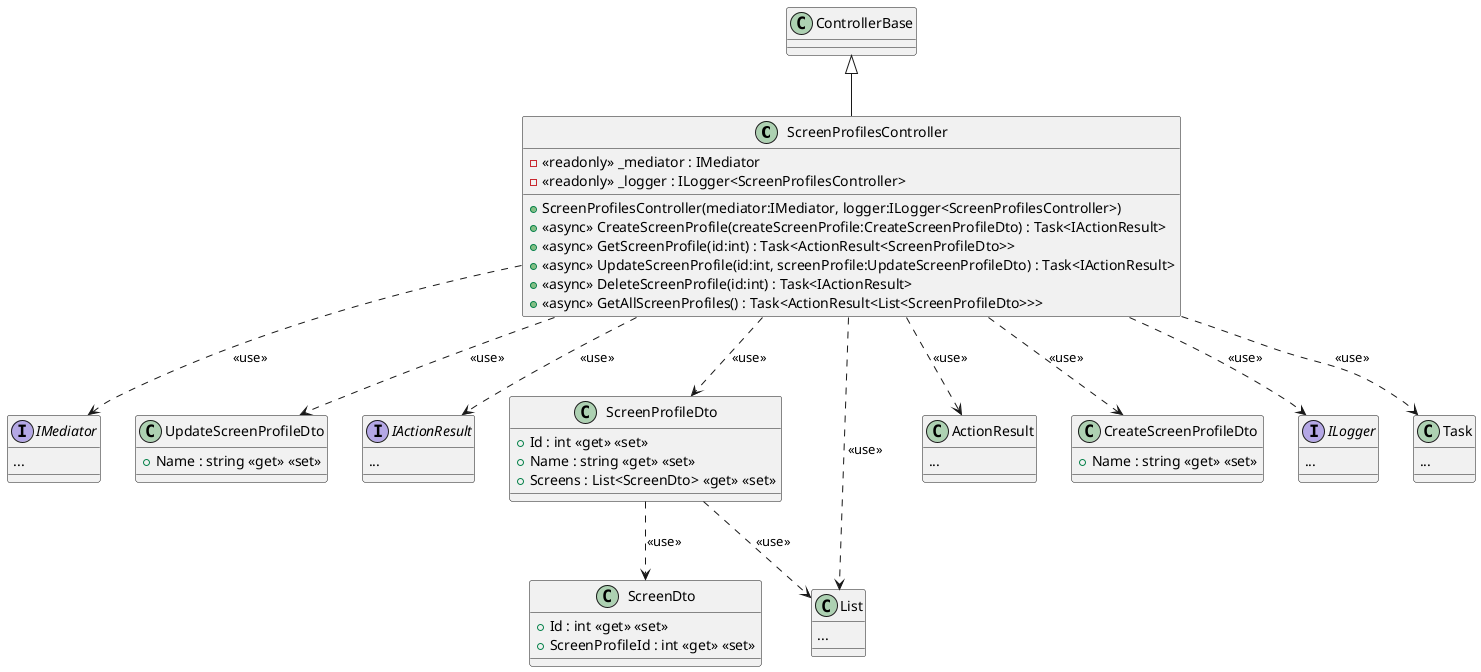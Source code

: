 @startuml
class ScreenProfilesController {
    - <<readonly>> _mediator : IMediator
    - <<readonly>> _logger : ILogger<ScreenProfilesController>
    + ScreenProfilesController(mediator:IMediator, logger:ILogger<ScreenProfilesController>)
    + <<async>> CreateScreenProfile(createScreenProfile:CreateScreenProfileDto) : Task<IActionResult>
    + <<async>> GetScreenProfile(id:int) : Task<ActionResult<ScreenProfileDto>>
    + <<async>> UpdateScreenProfile(id:int, screenProfile:UpdateScreenProfileDto) : Task<IActionResult>
    + <<async>> DeleteScreenProfile(id:int) : Task<IActionResult>
    + <<async>> GetAllScreenProfiles() : Task<ActionResult<List<ScreenProfileDto>>>
}
ControllerBase <|-- ScreenProfilesController
interface IMediator {
...
}
ScreenProfilesController ..> IMediator: <<use>>
ScreenProfilesController ..> UpdateScreenProfileDto: <<use>>
class UpdateScreenProfileDto {
    + Name : string <<get>> <<set>>
}
interface IActionResult {
...
}
ScreenProfilesController ..> IActionResult: <<use>>
ScreenProfilesController ..> ScreenProfileDto: <<use>>
class ScreenProfileDto {
    + Id : int <<get>> <<set>>
    + Name : string <<get>> <<set>>
    + Screens : List<ScreenDto> <<get>> <<set>>
}
ScreenProfileDto ..> ScreenDto: <<use>>
class ScreenDto {
    + Id : int <<get>> <<set>>
    + ScreenProfileId : int <<get>> <<set>>
}
ScreenProfileDto ..> List: <<use>>
class ActionResult {
...
}
ScreenProfilesController ..> ActionResult: <<use>>
ScreenProfilesController ..> CreateScreenProfileDto: <<use>>
class CreateScreenProfileDto {
    + Name : string <<get>> <<set>>
}
class List {
...
}
ScreenProfilesController ..> List: <<use>>
interface ILogger {
...
}
ScreenProfilesController ..> ILogger: <<use>>
class Task {
...
}
ScreenProfilesController ..> Task: <<use>>
@enduml